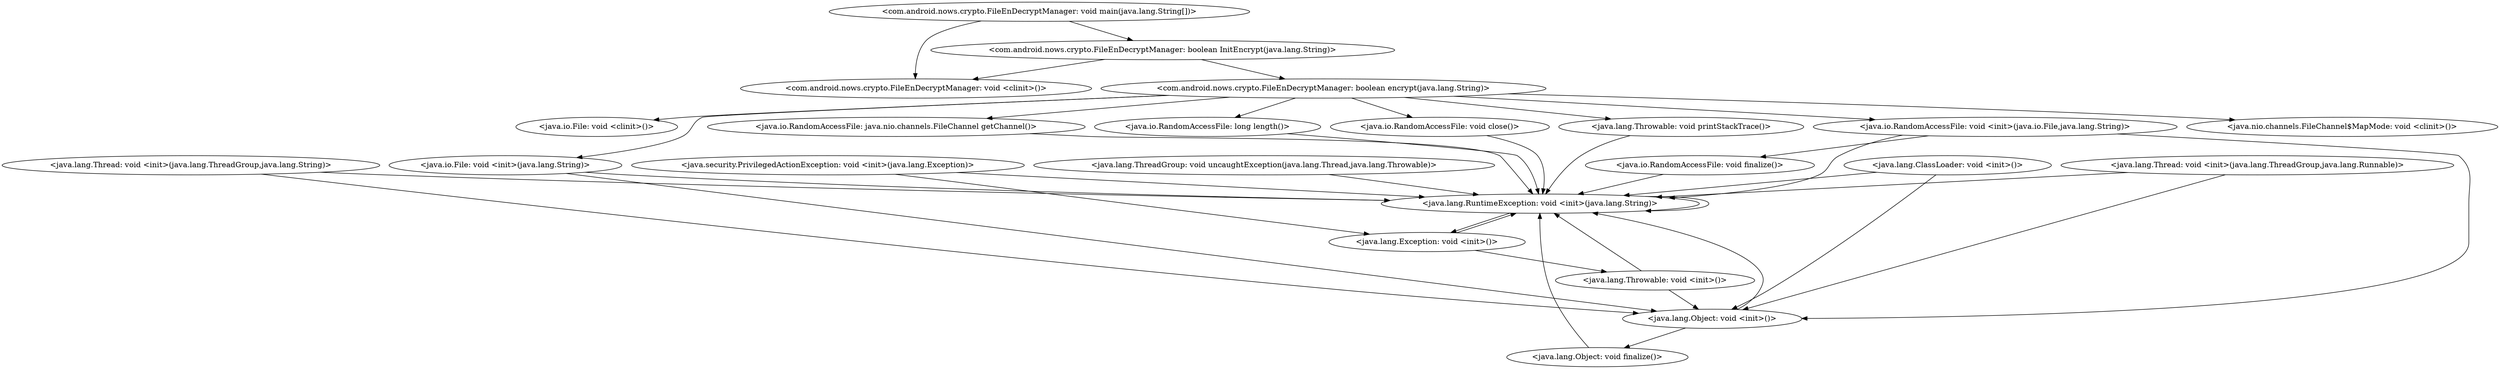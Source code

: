 digraph CallGraph {
"<com.android.nows.crypto.FileEnDecryptManager: void main(java.lang.String[])>" -> "<com.android.nows.crypto.FileEnDecryptManager: void <clinit>()>";
"<com.android.nows.crypto.FileEnDecryptManager: void main(java.lang.String[])>" -> "<com.android.nows.crypto.FileEnDecryptManager: boolean InitEncrypt(java.lang.String)>";
"<java.lang.ThreadGroup: void uncaughtException(java.lang.Thread,java.lang.Throwable)>" -> "<java.lang.RuntimeException: void <init>(java.lang.String)>";
"<java.lang.ClassLoader: void <init>()>" -> "<java.lang.Object: void <init>()>";
"<java.lang.ClassLoader: void <init>()>" -> "<java.lang.RuntimeException: void <init>(java.lang.String)>";
"<java.security.PrivilegedActionException: void <init>(java.lang.Exception)>" -> "<java.lang.Exception: void <init>()>";
"<java.security.PrivilegedActionException: void <init>(java.lang.Exception)>" -> "<java.lang.RuntimeException: void <init>(java.lang.String)>";
"<java.lang.Thread: void <init>(java.lang.ThreadGroup,java.lang.Runnable)>" -> "<java.lang.Object: void <init>()>";
"<java.lang.Thread: void <init>(java.lang.ThreadGroup,java.lang.Runnable)>" -> "<java.lang.RuntimeException: void <init>(java.lang.String)>";
"<java.lang.Thread: void <init>(java.lang.ThreadGroup,java.lang.String)>" -> "<java.lang.Object: void <init>()>";
"<java.lang.Thread: void <init>(java.lang.ThreadGroup,java.lang.String)>" -> "<java.lang.RuntimeException: void <init>(java.lang.String)>";
"<com.android.nows.crypto.FileEnDecryptManager: boolean InitEncrypt(java.lang.String)>" -> "<com.android.nows.crypto.FileEnDecryptManager: void <clinit>()>";
"<com.android.nows.crypto.FileEnDecryptManager: boolean InitEncrypt(java.lang.String)>" -> "<com.android.nows.crypto.FileEnDecryptManager: boolean encrypt(java.lang.String)>";
"<java.lang.RuntimeException: void <init>(java.lang.String)>" -> "<java.lang.Exception: void <init>()>";
"<java.lang.RuntimeException: void <init>(java.lang.String)>" -> "<java.lang.RuntimeException: void <init>(java.lang.String)>";
"<java.lang.Object: void <init>()>" -> "<java.lang.Object: void finalize()>";
"<java.lang.Object: void <init>()>" -> "<java.lang.RuntimeException: void <init>(java.lang.String)>";
"<java.lang.Exception: void <init>()>" -> "<java.lang.Throwable: void <init>()>";
"<java.lang.Exception: void <init>()>" -> "<java.lang.RuntimeException: void <init>(java.lang.String)>";
"<com.android.nows.crypto.FileEnDecryptManager: boolean encrypt(java.lang.String)>" -> "<java.io.File: void <clinit>()>";
"<com.android.nows.crypto.FileEnDecryptManager: boolean encrypt(java.lang.String)>" -> "<java.io.RandomAccessFile: void <init>(java.io.File,java.lang.String)>";
"<com.android.nows.crypto.FileEnDecryptManager: boolean encrypt(java.lang.String)>" -> "<java.io.File: void <init>(java.lang.String)>";
"<com.android.nows.crypto.FileEnDecryptManager: boolean encrypt(java.lang.String)>" -> "<java.nio.channels.FileChannel$MapMode: void <clinit>()>";
"<java.lang.Object: void finalize()>" -> "<java.lang.RuntimeException: void <init>(java.lang.String)>";
"<java.lang.Throwable: void <init>()>" -> "<java.lang.Object: void <init>()>";
"<java.lang.Throwable: void <init>()>" -> "<java.lang.RuntimeException: void <init>(java.lang.String)>";
"<java.io.RandomAccessFile: void <init>(java.io.File,java.lang.String)>" -> "<java.io.RandomAccessFile: void finalize()>";
"<java.io.RandomAccessFile: void <init>(java.io.File,java.lang.String)>" -> "<java.lang.RuntimeException: void <init>(java.lang.String)>";
"<java.io.RandomAccessFile: void <init>(java.io.File,java.lang.String)>" -> "<java.lang.Object: void <init>()>";
"<java.io.File: void <init>(java.lang.String)>" -> "<java.lang.Object: void <init>()>";
"<java.io.File: void <init>(java.lang.String)>" -> "<java.lang.RuntimeException: void <init>(java.lang.String)>";
"<java.io.RandomAccessFile: void finalize()>" -> "<java.lang.RuntimeException: void <init>(java.lang.String)>";
"<com.android.nows.crypto.FileEnDecryptManager: boolean encrypt(java.lang.String)>" -> "<java.io.RandomAccessFile: long length()>";
"<com.android.nows.crypto.FileEnDecryptManager: boolean encrypt(java.lang.String)>" -> "<java.io.RandomAccessFile: java.nio.channels.FileChannel getChannel()>";
"<com.android.nows.crypto.FileEnDecryptManager: boolean encrypt(java.lang.String)>" -> "<java.io.RandomAccessFile: void close()>";
"<java.io.RandomAccessFile: long length()>" -> "<java.lang.RuntimeException: void <init>(java.lang.String)>";
"<java.io.RandomAccessFile: java.nio.channels.FileChannel getChannel()>" -> "<java.lang.RuntimeException: void <init>(java.lang.String)>";
"<java.io.RandomAccessFile: void close()>" -> "<java.lang.RuntimeException: void <init>(java.lang.String)>";
"<com.android.nows.crypto.FileEnDecryptManager: boolean encrypt(java.lang.String)>" -> "<java.lang.Throwable: void printStackTrace()>";
"<java.lang.Throwable: void printStackTrace()>" -> "<java.lang.RuntimeException: void <init>(java.lang.String)>";
}
